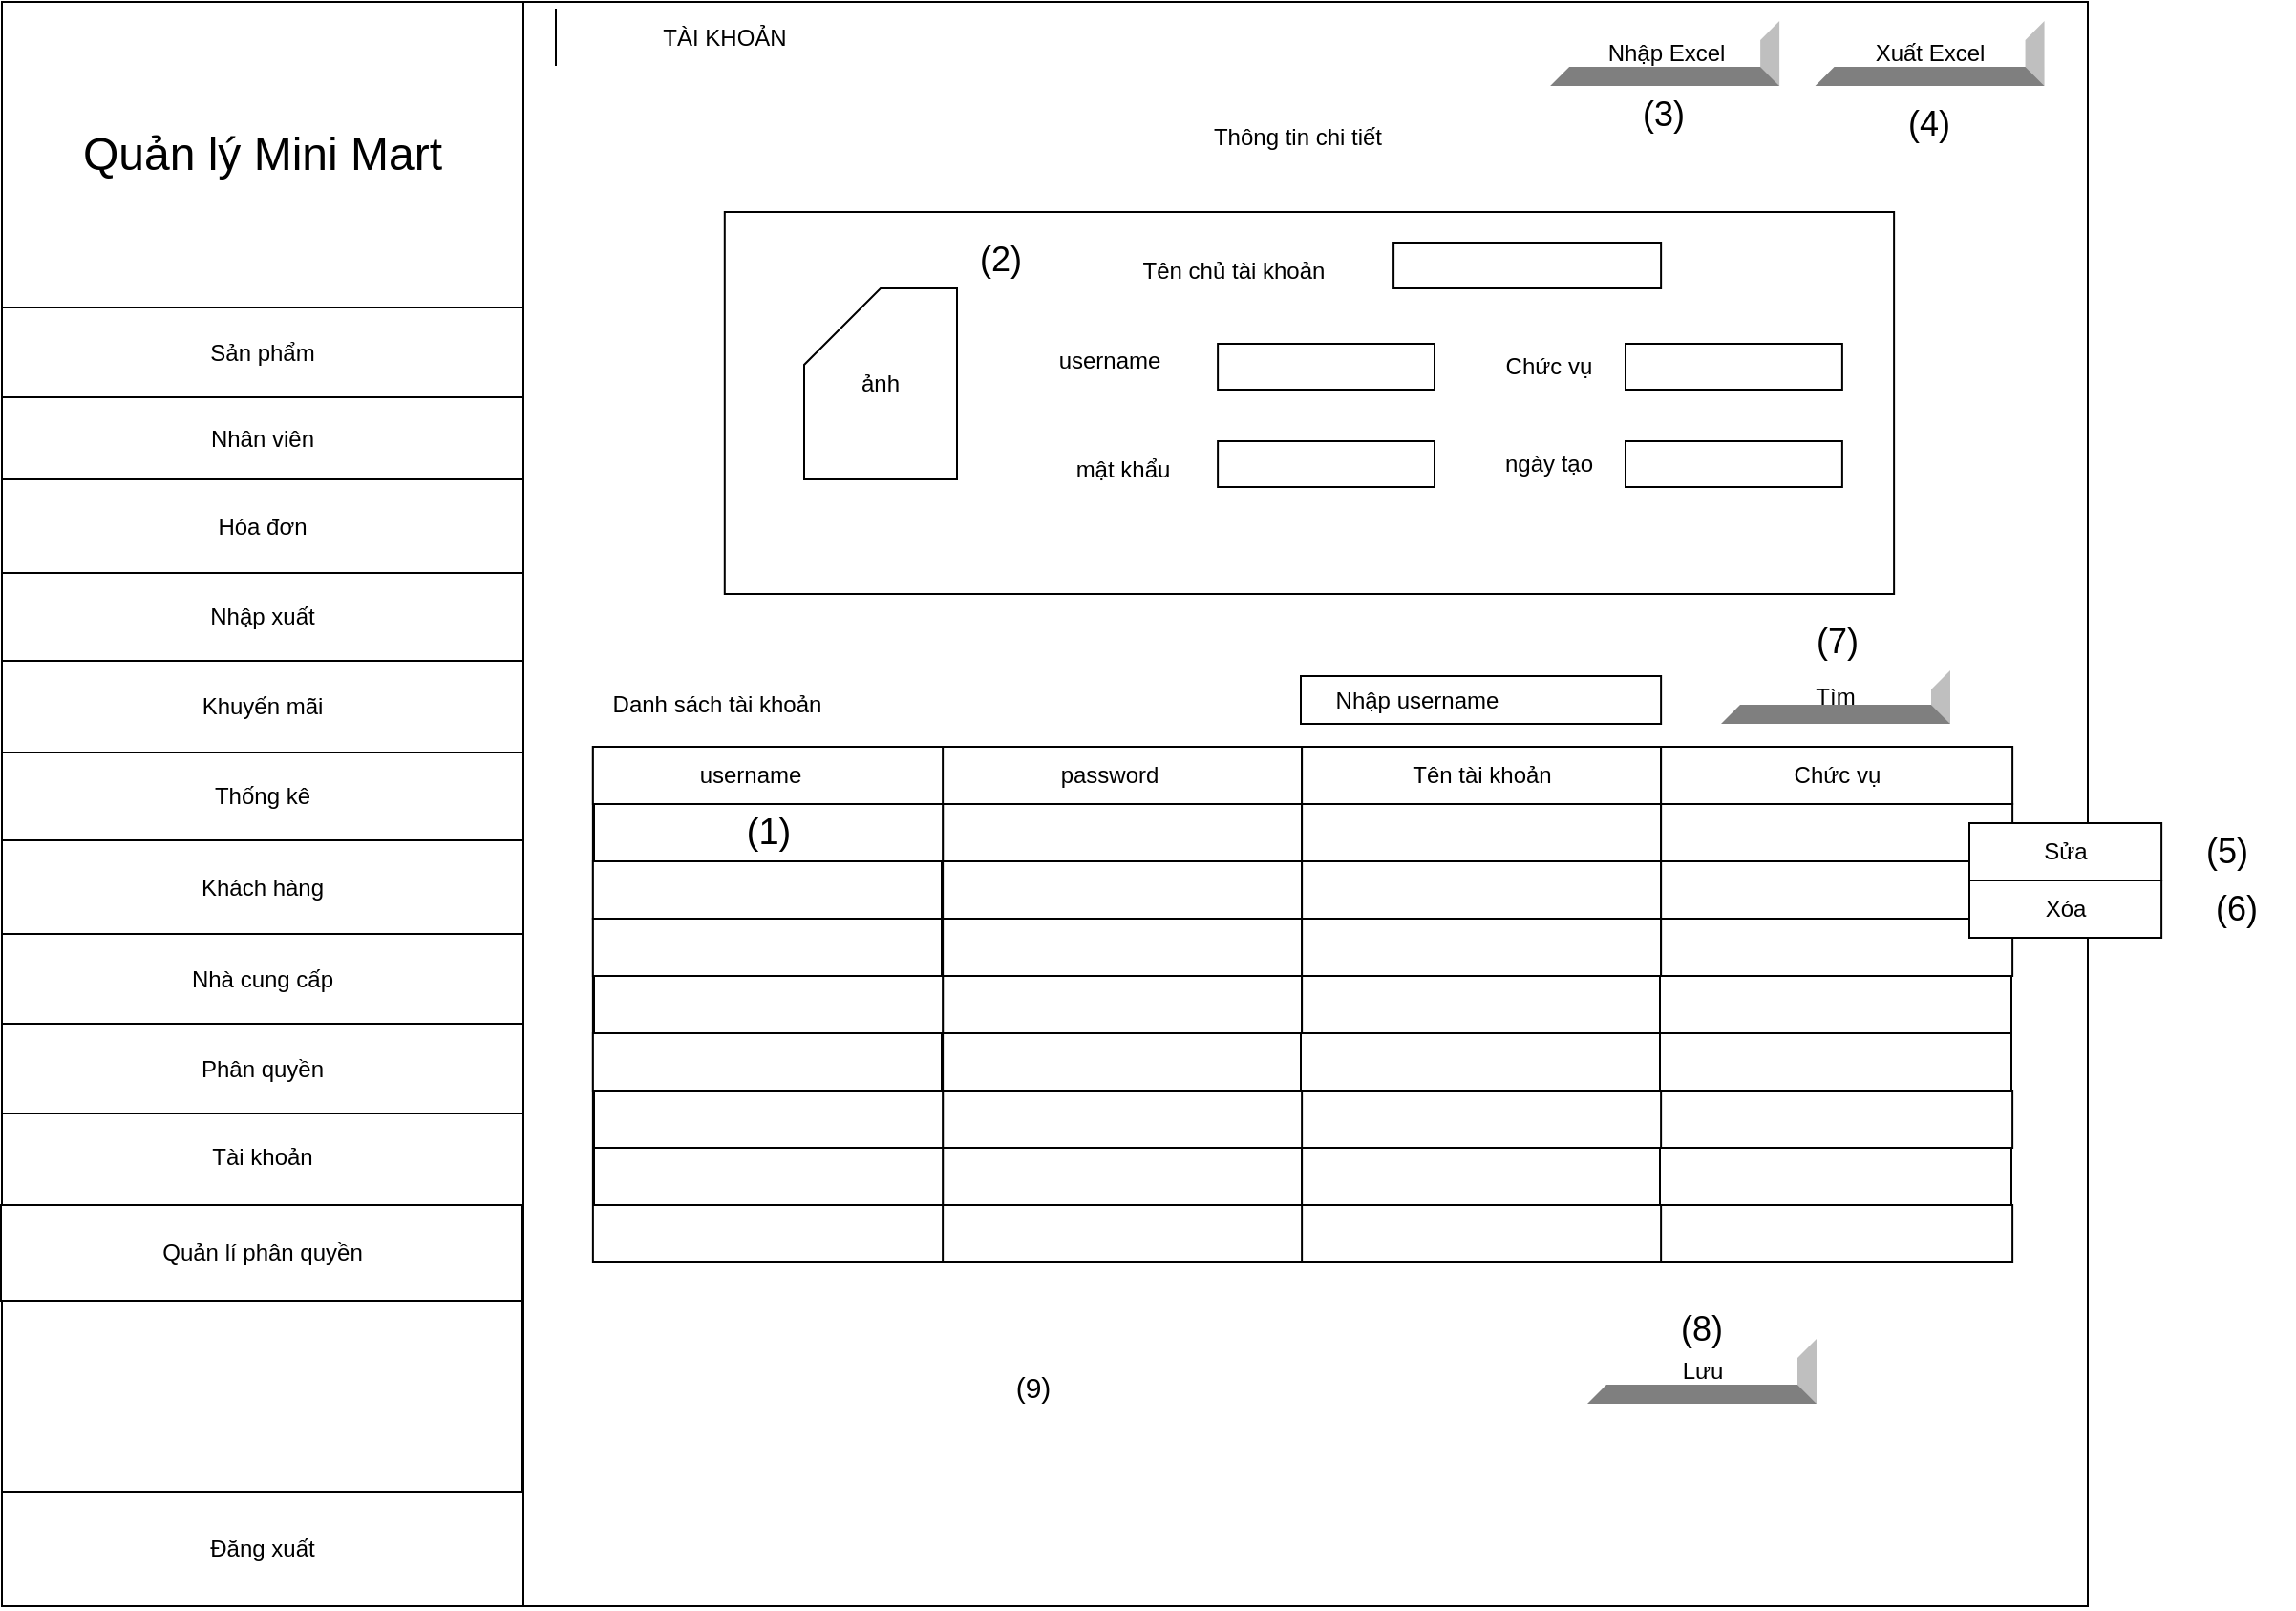 <mxfile version="20.3.0" type="device"><diagram id="sgot8a1Xeow4q0tlpooU" name="Page-1"><mxGraphModel dx="1887" dy="-3235" grid="1" gridSize="10" guides="1" tooltips="1" connect="1" arrows="1" fold="1" page="1" pageScale="1" pageWidth="850" pageHeight="1100" math="0" shadow="0"><root><mxCell id="0"/><mxCell id="1" parent="0"/><mxCell id="Ff43uwrtqhT7SlBvu0uo-1" value="" style="rounded=0;whiteSpace=wrap;html=1;shadow=0;glass=0;sketch=0;fontSize=12;gradientDirection=north;" parent="1" vertex="1"><mxGeometry x="110" y="5450" width="1092" height="840" as="geometry"/></mxCell><mxCell id="Ff43uwrtqhT7SlBvu0uo-2" value="Thông tin chi tiết" style="text;html=1;align=center;verticalAlign=middle;whiteSpace=wrap;rounded=0;" parent="1" vertex="1"><mxGeometry x="733.06" y="5506" width="111" height="30" as="geometry"/></mxCell><mxCell id="Ff43uwrtqhT7SlBvu0uo-4" value="TÀI KHOẢN" style="shape=partialRectangle;whiteSpace=wrap;html=1;right=0;top=0;bottom=0;routingCenterX=-0.5;fontSize=12;" parent="1" vertex="1"><mxGeometry x="400" y="5454" width="177" height="29" as="geometry"/></mxCell><mxCell id="Ff43uwrtqhT7SlBvu0uo-5" value="Danh sách tài khoản" style="text;html=1;align=center;verticalAlign=middle;whiteSpace=wrap;rounded=0;shadow=0;glass=0;sketch=0;fontSize=12;" parent="1" vertex="1"><mxGeometry x="412" y="5803" width="145" height="30" as="geometry"/></mxCell><mxCell id="Ff43uwrtqhT7SlBvu0uo-6" value="" style="rounded=0;whiteSpace=wrap;html=1;shadow=0;glass=0;sketch=0;fontSize=12;gradientDirection=north;" parent="1" vertex="1"><mxGeometry x="790" y="5803" width="188.56" height="25" as="geometry"/></mxCell><mxCell id="Ff43uwrtqhT7SlBvu0uo-7" value="" style="endArrow=none;html=1;rounded=0;fontSize=12;entryX=0.25;entryY=1;entryDx=0;entryDy=0;exitX=0.25;exitY=0;exitDx=0;exitDy=0;" parent="1" source="Ff43uwrtqhT7SlBvu0uo-1" target="Ff43uwrtqhT7SlBvu0uo-1" edge="1"><mxGeometry width="50" height="50" relative="1" as="geometry"><mxPoint x="549" y="5802" as="sourcePoint"/><mxPoint x="599" y="5752" as="targetPoint"/></mxGeometry></mxCell><mxCell id="Ff43uwrtqhT7SlBvu0uo-8" value="Tìm" style="labelPosition=center;verticalLabelPosition=middle;align=center;html=1;shape=mxgraph.basic.shaded_button;dx=10;whiteSpace=wrap;rounded=0;shadow=0;glass=0;sketch=0;fontSize=12;" parent="1" vertex="1"><mxGeometry x="1010" y="5800" width="120" height="28" as="geometry"/></mxCell><mxCell id="Ff43uwrtqhT7SlBvu0uo-28" value="Đăng xuất" style="rounded=0;whiteSpace=wrap;html=1;shadow=0;glass=0;sketch=0;fontSize=12;gradientDirection=north;" parent="1" vertex="1"><mxGeometry x="110" y="6230" width="273" height="60" as="geometry"/></mxCell><mxCell id="Ff43uwrtqhT7SlBvu0uo-29" value="Tài khoản" style="rounded=0;whiteSpace=wrap;html=1;shadow=0;glass=0;sketch=0;fontSize=12;gradientDirection=north;" parent="1" vertex="1"><mxGeometry x="110" y="6030" width="273" height="50" as="geometry"/></mxCell><mxCell id="Ff43uwrtqhT7SlBvu0uo-30" value="Nhập username" style="text;html=1;align=center;verticalAlign=middle;whiteSpace=wrap;rounded=0;" parent="1" vertex="1"><mxGeometry x="790.56" y="5800.5" width="120" height="30" as="geometry"/></mxCell><mxCell id="Ff43uwrtqhT7SlBvu0uo-31" value="Quản lí phân quyền" style="rounded=0;whiteSpace=wrap;html=1;shadow=0;glass=0;sketch=0;fontSize=12;gradientDirection=north;" parent="1" vertex="1"><mxGeometry x="109.5" y="6080" width="273" height="50" as="geometry"/></mxCell><mxCell id="Ff43uwrtqhT7SlBvu0uo-32" value="" style="rounded=0;whiteSpace=wrap;html=1;" parent="1" vertex="1"><mxGeometry x="419.44" y="5840" width="742.56" height="270" as="geometry"/></mxCell><mxCell id="Ff43uwrtqhT7SlBvu0uo-33" value="" style="rounded=0;whiteSpace=wrap;html=1;" parent="1" vertex="1"><mxGeometry x="419.44" y="5840" width="742.56" height="30" as="geometry"/></mxCell><mxCell id="Ff43uwrtqhT7SlBvu0uo-34" value="" style="rounded=0;whiteSpace=wrap;html=1;" parent="1" vertex="1"><mxGeometry x="602.56" y="5840" width="188" height="30" as="geometry"/></mxCell><mxCell id="Ff43uwrtqhT7SlBvu0uo-35" value="Tên tài khoản" style="rounded=0;whiteSpace=wrap;html=1;" parent="1" vertex="1"><mxGeometry x="790.56" y="5840" width="188" height="30" as="geometry"/></mxCell><mxCell id="Ff43uwrtqhT7SlBvu0uo-36" value="&lt;span style=&quot;font-weight: normal;&quot;&gt;Chức vụ&lt;/span&gt;" style="rounded=0;whiteSpace=wrap;html=1;fontStyle=1;" parent="1" vertex="1"><mxGeometry x="978.56" y="5840" width="184" height="30" as="geometry"/></mxCell><mxCell id="Ff43uwrtqhT7SlBvu0uo-37" value="username" style="text;html=1;align=center;verticalAlign=middle;whiteSpace=wrap;rounded=0;" parent="1" vertex="1"><mxGeometry x="447" y="5840" width="110" height="30" as="geometry"/></mxCell><mxCell id="Ff43uwrtqhT7SlBvu0uo-38" value="password" style="text;html=1;align=center;verticalAlign=middle;whiteSpace=wrap;rounded=0;" parent="1" vertex="1"><mxGeometry x="630" y="5840" width="120" height="30" as="geometry"/></mxCell><mxCell id="Ff43uwrtqhT7SlBvu0uo-39" value="" style="rounded=0;whiteSpace=wrap;html=1;" parent="1" vertex="1"><mxGeometry x="602.56" y="5870" width="188" height="30" as="geometry"/></mxCell><mxCell id="Ff43uwrtqhT7SlBvu0uo-40" value="" style="rounded=0;whiteSpace=wrap;html=1;" parent="1" vertex="1"><mxGeometry x="602.56" y="5900" width="188" height="30" as="geometry"/></mxCell><mxCell id="Ff43uwrtqhT7SlBvu0uo-41" value="" style="rounded=0;whiteSpace=wrap;html=1;" parent="1" vertex="1"><mxGeometry x="602.56" y="5930" width="188" height="30" as="geometry"/></mxCell><mxCell id="Ff43uwrtqhT7SlBvu0uo-42" value="" style="rounded=0;whiteSpace=wrap;html=1;" parent="1" vertex="1"><mxGeometry x="602.56" y="5960" width="188" height="30" as="geometry"/></mxCell><mxCell id="Ff43uwrtqhT7SlBvu0uo-43" value="" style="rounded=0;whiteSpace=wrap;html=1;" parent="1" vertex="1"><mxGeometry x="602.56" y="5990" width="188" height="30" as="geometry"/></mxCell><mxCell id="Ff43uwrtqhT7SlBvu0uo-44" value="" style="rounded=0;whiteSpace=wrap;html=1;" parent="1" vertex="1"><mxGeometry x="602.56" y="6020" width="188" height="30" as="geometry"/></mxCell><mxCell id="Ff43uwrtqhT7SlBvu0uo-45" value="" style="rounded=0;whiteSpace=wrap;html=1;" parent="1" vertex="1"><mxGeometry x="602.56" y="6050" width="188" height="30" as="geometry"/></mxCell><mxCell id="Ff43uwrtqhT7SlBvu0uo-46" value="" style="rounded=0;whiteSpace=wrap;html=1;" parent="1" vertex="1"><mxGeometry x="602.56" y="6080" width="188" height="30" as="geometry"/></mxCell><mxCell id="Ff43uwrtqhT7SlBvu0uo-47" value="" style="rounded=0;whiteSpace=wrap;html=1;" parent="1" vertex="1"><mxGeometry x="790.56" y="5870" width="188" height="30" as="geometry"/></mxCell><mxCell id="Ff43uwrtqhT7SlBvu0uo-48" value="" style="rounded=0;whiteSpace=wrap;html=1;" parent="1" vertex="1"><mxGeometry x="790.56" y="5900" width="188" height="30" as="geometry"/></mxCell><mxCell id="Ff43uwrtqhT7SlBvu0uo-49" value="" style="rounded=0;whiteSpace=wrap;html=1;" parent="1" vertex="1"><mxGeometry x="790.56" y="5930" width="188" height="30" as="geometry"/></mxCell><mxCell id="Ff43uwrtqhT7SlBvu0uo-50" value="" style="rounded=0;whiteSpace=wrap;html=1;" parent="1" vertex="1"><mxGeometry x="790.56" y="5960" width="188" height="30" as="geometry"/></mxCell><mxCell id="Ff43uwrtqhT7SlBvu0uo-51" value="" style="rounded=0;whiteSpace=wrap;html=1;" parent="1" vertex="1"><mxGeometry x="790.56" y="6050" width="188" height="30" as="geometry"/></mxCell><mxCell id="Ff43uwrtqhT7SlBvu0uo-52" value="" style="rounded=0;whiteSpace=wrap;html=1;fontStyle=1;" parent="1" vertex="1"><mxGeometry x="978.56" y="5870" width="184" height="30" as="geometry"/></mxCell><mxCell id="Ff43uwrtqhT7SlBvu0uo-53" value="" style="rounded=0;whiteSpace=wrap;html=1;fontStyle=1;" parent="1" vertex="1"><mxGeometry x="978.56" y="5900" width="184" height="30" as="geometry"/></mxCell><mxCell id="Ff43uwrtqhT7SlBvu0uo-54" value="" style="rounded=0;whiteSpace=wrap;html=1;fontStyle=1;" parent="1" vertex="1"><mxGeometry x="978.56" y="5930" width="184" height="30" as="geometry"/></mxCell><mxCell id="Ff43uwrtqhT7SlBvu0uo-55" value="" style="rounded=0;whiteSpace=wrap;html=1;fontStyle=1;" parent="1" vertex="1"><mxGeometry x="978" y="5960" width="184" height="30" as="geometry"/></mxCell><mxCell id="Ff43uwrtqhT7SlBvu0uo-56" value="" style="rounded=0;whiteSpace=wrap;html=1;fontStyle=1;" parent="1" vertex="1"><mxGeometry x="978" y="5990" width="184" height="30" as="geometry"/></mxCell><mxCell id="Ff43uwrtqhT7SlBvu0uo-57" value="" style="rounded=0;whiteSpace=wrap;html=1;fontStyle=1;" parent="1" vertex="1"><mxGeometry x="978.56" y="6020" width="184" height="30" as="geometry"/></mxCell><mxCell id="Ff43uwrtqhT7SlBvu0uo-58" value="" style="rounded=0;whiteSpace=wrap;html=1;fontStyle=1;" parent="1" vertex="1"><mxGeometry x="978" y="6050" width="184" height="30" as="geometry"/></mxCell><mxCell id="Ff43uwrtqhT7SlBvu0uo-59" value="" style="rounded=0;whiteSpace=wrap;html=1;fontStyle=1;" parent="1" vertex="1"><mxGeometry x="978.56" y="6080" width="184" height="30" as="geometry"/></mxCell><mxCell id="Ff43uwrtqhT7SlBvu0uo-60" value="&lt;font style=&quot;font-size: 19px;&quot;&gt;(1)&lt;/font&gt;" style="rounded=0;whiteSpace=wrap;html=1;" parent="1" vertex="1"><mxGeometry x="420" y="5870" width="182.56" height="30" as="geometry"/></mxCell><mxCell id="Ff43uwrtqhT7SlBvu0uo-61" value="" style="rounded=0;whiteSpace=wrap;html=1;" parent="1" vertex="1"><mxGeometry x="419.44" y="5900" width="182.56" height="30" as="geometry"/></mxCell><mxCell id="Ff43uwrtqhT7SlBvu0uo-62" value="" style="rounded=0;whiteSpace=wrap;html=1;" parent="1" vertex="1"><mxGeometry x="419.44" y="5930" width="182.56" height="30" as="geometry"/></mxCell><mxCell id="Ff43uwrtqhT7SlBvu0uo-63" value="" style="rounded=0;whiteSpace=wrap;html=1;" parent="1" vertex="1"><mxGeometry x="420" y="5960" width="182.56" height="30" as="geometry"/></mxCell><mxCell id="Ff43uwrtqhT7SlBvu0uo-64" value="" style="rounded=0;whiteSpace=wrap;html=1;" parent="1" vertex="1"><mxGeometry x="419.44" y="5990" width="182.56" height="30" as="geometry"/></mxCell><mxCell id="Ff43uwrtqhT7SlBvu0uo-65" value="" style="rounded=0;whiteSpace=wrap;html=1;" parent="1" vertex="1"><mxGeometry x="420" y="6020" width="182.56" height="30" as="geometry"/></mxCell><mxCell id="Ff43uwrtqhT7SlBvu0uo-66" value="" style="rounded=0;whiteSpace=wrap;html=1;" parent="1" vertex="1"><mxGeometry x="420" y="6050" width="182.56" height="30" as="geometry"/></mxCell><mxCell id="Ff43uwrtqhT7SlBvu0uo-67" value="" style="rounded=0;whiteSpace=wrap;html=1;" parent="1" vertex="1"><mxGeometry x="790" y="5990" width="188" height="30" as="geometry"/></mxCell><mxCell id="Ff43uwrtqhT7SlBvu0uo-68" value="" style="rounded=0;whiteSpace=wrap;html=1;" parent="1" vertex="1"><mxGeometry x="488.4" y="5560" width="612.16" height="200" as="geometry"/></mxCell><mxCell id="Ff43uwrtqhT7SlBvu0uo-69" value="Lưu" style="labelPosition=center;verticalLabelPosition=middle;align=center;html=1;shape=mxgraph.basic.shaded_button;dx=10;" parent="1" vertex="1"><mxGeometry x="940" y="6150" width="120" height="34" as="geometry"/></mxCell><mxCell id="Ff43uwrtqhT7SlBvu0uo-70" value="ảnh" style="shape=card;whiteSpace=wrap;html=1;rounded=0;size=40;" parent="1" vertex="1"><mxGeometry x="530" y="5600" width="80" height="100" as="geometry"/></mxCell><mxCell id="Ff43uwrtqhT7SlBvu0uo-71" value="" style="rounded=0;whiteSpace=wrap;html=1;" parent="1" vertex="1"><mxGeometry x="838.56" y="5576" width="140" height="24" as="geometry"/></mxCell><mxCell id="Ff43uwrtqhT7SlBvu0uo-72" value="Tên chủ tài khoản" style="text;html=1;align=center;verticalAlign=middle;whiteSpace=wrap;rounded=0;" parent="1" vertex="1"><mxGeometry x="700" y="5576" width="110" height="30" as="geometry"/></mxCell><mxCell id="Ff43uwrtqhT7SlBvu0uo-73" value="username" style="text;html=1;align=center;verticalAlign=middle;whiteSpace=wrap;rounded=0;" parent="1" vertex="1"><mxGeometry x="640" y="5623" width="100" height="30" as="geometry"/></mxCell><mxCell id="Ff43uwrtqhT7SlBvu0uo-74" value="mật khẩu" style="text;html=1;align=center;verticalAlign=middle;whiteSpace=wrap;rounded=0;" parent="1" vertex="1"><mxGeometry x="646.56" y="5680" width="100" height="30" as="geometry"/></mxCell><mxCell id="Ff43uwrtqhT7SlBvu0uo-75" value="" style="rounded=0;whiteSpace=wrap;html=1;" parent="1" vertex="1"><mxGeometry x="746.56" y="5629" width="113.44" height="24" as="geometry"/></mxCell><mxCell id="Ff43uwrtqhT7SlBvu0uo-76" value="" style="rounded=0;whiteSpace=wrap;html=1;" parent="1" vertex="1"><mxGeometry x="746.56" y="5680" width="113.44" height="24" as="geometry"/></mxCell><mxCell id="Ff43uwrtqhT7SlBvu0uo-77" value="&lt;font style=&quot;font-size: 18px;&quot;&gt;(2)&lt;/font&gt;" style="text;html=1;align=center;verticalAlign=middle;whiteSpace=wrap;rounded=0;" parent="1" vertex="1"><mxGeometry x="602.56" y="5570" width="60" height="30" as="geometry"/></mxCell><mxCell id="Ff43uwrtqhT7SlBvu0uo-78" value="(3)" style="text;html=1;align=center;verticalAlign=middle;whiteSpace=wrap;rounded=0;fontSize=18;" parent="1" vertex="1"><mxGeometry x="950" y="5494" width="60" height="30" as="geometry"/></mxCell><mxCell id="Ff43uwrtqhT7SlBvu0uo-79" value="(4)" style="text;html=1;align=center;verticalAlign=middle;whiteSpace=wrap;rounded=0;fontSize=18;" parent="1" vertex="1"><mxGeometry x="1089.28" y="5499" width="60" height="30" as="geometry"/></mxCell><mxCell id="Ff43uwrtqhT7SlBvu0uo-80" value="(5)" style="text;html=1;align=center;verticalAlign=middle;whiteSpace=wrap;rounded=0;fontSize=18;" parent="1" vertex="1"><mxGeometry x="1245" y="5880" width="60" height="30" as="geometry"/></mxCell><mxCell id="Ff43uwrtqhT7SlBvu0uo-81" value="(6)" style="text;html=1;align=center;verticalAlign=middle;whiteSpace=wrap;rounded=0;fontSize=18;" parent="1" vertex="1"><mxGeometry x="1250" y="5910" width="60" height="30" as="geometry"/></mxCell><mxCell id="Ff43uwrtqhT7SlBvu0uo-82" value="(7)" style="text;html=1;align=center;verticalAlign=middle;whiteSpace=wrap;rounded=0;fontSize=18;" parent="1" vertex="1"><mxGeometry x="1040.56" y="5770" width="60" height="30" as="geometry"/></mxCell><mxCell id="Ff43uwrtqhT7SlBvu0uo-83" value="Nhập Excel" style="labelPosition=center;verticalLabelPosition=middle;align=center;html=1;shape=mxgraph.basic.shaded_button;dx=10;" parent="1" vertex="1"><mxGeometry x="920.56" y="5460" width="120" height="34" as="geometry"/></mxCell><mxCell id="Ff43uwrtqhT7SlBvu0uo-84" value="Xuất Excel" style="labelPosition=center;verticalLabelPosition=middle;align=center;html=1;shape=mxgraph.basic.shaded_button;dx=10;" parent="1" vertex="1"><mxGeometry x="1059.28" y="5460" width="120" height="34" as="geometry"/></mxCell><mxCell id="Ff43uwrtqhT7SlBvu0uo-89" value="Sửa" style="rounded=0;whiteSpace=wrap;html=1;" parent="1" vertex="1"><mxGeometry x="1140" y="5880" width="100.56" height="30" as="geometry"/></mxCell><mxCell id="Ff43uwrtqhT7SlBvu0uo-90" value="Xóa" style="rounded=0;whiteSpace=wrap;html=1;" parent="1" vertex="1"><mxGeometry x="1140" y="5910" width="100.56" height="30" as="geometry"/></mxCell><mxCell id="Ff43uwrtqhT7SlBvu0uo-93" value="" style="rounded=0;whiteSpace=wrap;html=1;" parent="1" vertex="1"><mxGeometry x="960" y="5629" width="113.44" height="24" as="geometry"/></mxCell><mxCell id="Ff43uwrtqhT7SlBvu0uo-95" value="Chức vụ" style="text;html=1;align=center;verticalAlign=middle;whiteSpace=wrap;rounded=0;" parent="1" vertex="1"><mxGeometry x="890" y="5626" width="60" height="30" as="geometry"/></mxCell><mxCell id="Ff43uwrtqhT7SlBvu0uo-96" value="ngày tạo" style="text;html=1;align=center;verticalAlign=middle;whiteSpace=wrap;rounded=0;" parent="1" vertex="1"><mxGeometry x="890" y="5677" width="60" height="30" as="geometry"/></mxCell><mxCell id="Ff43uwrtqhT7SlBvu0uo-97" value="" style="rounded=0;whiteSpace=wrap;html=1;" parent="1" vertex="1"><mxGeometry x="960" y="5680" width="113.44" height="24" as="geometry"/></mxCell><mxCell id="Ff43uwrtqhT7SlBvu0uo-99" value="(8)" style="text;html=1;align=center;verticalAlign=middle;whiteSpace=wrap;rounded=0;fontSize=18;" parent="1" vertex="1"><mxGeometry x="970" y="6130" width="60" height="30" as="geometry"/></mxCell><mxCell id="HZMfouZDIbq2iR076Dnc-1" value="&lt;font style=&quot;font-size: 15px;&quot;&gt;(9)&lt;/font&gt;" style="text;html=1;align=center;verticalAlign=middle;whiteSpace=wrap;rounded=0;" parent="1" vertex="1"><mxGeometry x="620" y="6160" width="60" height="30" as="geometry"/></mxCell><mxCell id="xY1BWj98Hso-V_A2TrrR-1" value="&lt;span style=&quot;font-size: 24px;&quot;&gt;Quản lý Mini Mart&lt;/span&gt;" style="rounded=0;whiteSpace=wrap;html=1;" parent="1" vertex="1"><mxGeometry x="110" y="5450" width="273" height="160" as="geometry"/></mxCell><mxCell id="xY1BWj98Hso-V_A2TrrR-2" value="" style="rounded=0;whiteSpace=wrap;html=1;" parent="1" vertex="1"><mxGeometry x="110" y="6130" width="272.5" height="100" as="geometry"/></mxCell><mxCell id="-PeUBtO1Zmr3i4PAg7v_-40" value="" style="shape=table;startSize=0;container=1;collapsible=0;childLayout=tableLayout;rounded=0;shadow=0;glass=0;sketch=0;fontSize=12;gradientColor=none;gradientDirection=north;" parent="1" vertex="1"><mxGeometry x="110" y="5610" width="273" height="422" as="geometry"/></mxCell><mxCell id="-PeUBtO1Zmr3i4PAg7v_-41" value="" style="shape=tableRow;horizontal=0;startSize=0;swimlaneHead=0;swimlaneBody=0;top=0;left=0;bottom=0;right=0;collapsible=0;dropTarget=0;fillColor=none;points=[[0,0.5],[1,0.5]];portConstraint=eastwest;rounded=0;shadow=0;glass=0;sketch=0;fontSize=12;" parent="-PeUBtO1Zmr3i4PAg7v_-40" vertex="1"><mxGeometry width="273" height="47" as="geometry"/></mxCell><mxCell id="-PeUBtO1Zmr3i4PAg7v_-42" value="Sản phẩm" style="shape=partialRectangle;html=1;whiteSpace=wrap;connectable=0;overflow=hidden;fillColor=none;top=0;left=0;bottom=0;right=0;pointerEvents=1;rounded=0;shadow=0;glass=0;sketch=0;fontSize=12;" parent="-PeUBtO1Zmr3i4PAg7v_-41" vertex="1"><mxGeometry width="273" height="47" as="geometry"><mxRectangle width="273" height="47" as="alternateBounds"/></mxGeometry></mxCell><mxCell id="-PeUBtO1Zmr3i4PAg7v_-43" value="" style="shape=tableRow;horizontal=0;startSize=0;swimlaneHead=0;swimlaneBody=0;top=0;left=0;bottom=0;right=0;collapsible=0;dropTarget=0;fillColor=none;points=[[0,0.5],[1,0.5]];portConstraint=eastwest;rounded=0;shadow=0;glass=0;sketch=0;fontSize=12;" parent="-PeUBtO1Zmr3i4PAg7v_-40" vertex="1"><mxGeometry y="47" width="273" height="43" as="geometry"/></mxCell><mxCell id="-PeUBtO1Zmr3i4PAg7v_-44" value="Nhân viên" style="shape=partialRectangle;html=1;whiteSpace=wrap;connectable=0;overflow=hidden;fillColor=none;top=0;left=0;bottom=0;right=0;pointerEvents=1;rounded=0;shadow=0;glass=0;sketch=0;fontSize=12;" parent="-PeUBtO1Zmr3i4PAg7v_-43" vertex="1"><mxGeometry width="273" height="43" as="geometry"><mxRectangle width="273" height="43" as="alternateBounds"/></mxGeometry></mxCell><mxCell id="-PeUBtO1Zmr3i4PAg7v_-45" value="" style="shape=tableRow;horizontal=0;startSize=0;swimlaneHead=0;swimlaneBody=0;top=0;left=0;bottom=0;right=0;collapsible=0;dropTarget=0;fillColor=none;points=[[0,0.5],[1,0.5]];portConstraint=eastwest;rounded=0;shadow=0;glass=0;sketch=0;fontSize=12;" parent="-PeUBtO1Zmr3i4PAg7v_-40" vertex="1"><mxGeometry y="90" width="273" height="49" as="geometry"/></mxCell><mxCell id="-PeUBtO1Zmr3i4PAg7v_-46" value="&lt;span style=&quot;text-align: left;&quot;&gt;Hóa đơn&lt;/span&gt;" style="shape=partialRectangle;html=1;whiteSpace=wrap;connectable=0;overflow=hidden;fillColor=none;top=0;left=0;bottom=0;right=0;pointerEvents=1;rounded=0;shadow=0;glass=0;sketch=0;fontSize=12;" parent="-PeUBtO1Zmr3i4PAg7v_-45" vertex="1"><mxGeometry width="273" height="49" as="geometry"><mxRectangle width="273" height="49" as="alternateBounds"/></mxGeometry></mxCell><mxCell id="-PeUBtO1Zmr3i4PAg7v_-47" value="" style="shape=tableRow;horizontal=0;startSize=0;swimlaneHead=0;swimlaneBody=0;top=0;left=0;bottom=0;right=0;collapsible=0;dropTarget=0;fillColor=none;points=[[0,0.5],[1,0.5]];portConstraint=eastwest;rounded=0;shadow=0;glass=0;sketch=0;fontSize=12;" parent="-PeUBtO1Zmr3i4PAg7v_-40" vertex="1"><mxGeometry y="139" width="273" height="46" as="geometry"/></mxCell><mxCell id="-PeUBtO1Zmr3i4PAg7v_-48" value="Nhập xuất" style="shape=partialRectangle;html=1;whiteSpace=wrap;connectable=0;overflow=hidden;fillColor=none;top=0;left=0;bottom=0;right=0;pointerEvents=1;rounded=0;shadow=0;glass=0;sketch=0;fontSize=12;" parent="-PeUBtO1Zmr3i4PAg7v_-47" vertex="1"><mxGeometry width="273" height="46" as="geometry"><mxRectangle width="273" height="46" as="alternateBounds"/></mxGeometry></mxCell><mxCell id="-PeUBtO1Zmr3i4PAg7v_-49" value="" style="shape=tableRow;horizontal=0;startSize=0;swimlaneHead=0;swimlaneBody=0;top=0;left=0;bottom=0;right=0;collapsible=0;dropTarget=0;fillColor=none;points=[[0,0.5],[1,0.5]];portConstraint=eastwest;rounded=0;shadow=0;glass=0;sketch=0;fontSize=12;" parent="-PeUBtO1Zmr3i4PAg7v_-40" vertex="1"><mxGeometry y="185" width="273" height="48" as="geometry"/></mxCell><mxCell id="-PeUBtO1Zmr3i4PAg7v_-50" value="Khuyến mãi" style="shape=partialRectangle;html=1;whiteSpace=wrap;connectable=0;overflow=hidden;fillColor=none;top=0;left=0;bottom=0;right=0;pointerEvents=1;rounded=0;shadow=0;glass=0;sketch=0;fontSize=12;" parent="-PeUBtO1Zmr3i4PAg7v_-49" vertex="1"><mxGeometry width="273" height="48" as="geometry"><mxRectangle width="273" height="48" as="alternateBounds"/></mxGeometry></mxCell><mxCell id="-PeUBtO1Zmr3i4PAg7v_-51" value="" style="shape=tableRow;horizontal=0;startSize=0;swimlaneHead=0;swimlaneBody=0;top=0;left=0;bottom=0;right=0;collapsible=0;dropTarget=0;fillColor=none;points=[[0,0.5],[1,0.5]];portConstraint=eastwest;rounded=0;shadow=0;glass=0;sketch=0;fontSize=12;" parent="-PeUBtO1Zmr3i4PAg7v_-40" vertex="1"><mxGeometry y="233" width="273" height="46" as="geometry"/></mxCell><mxCell id="-PeUBtO1Zmr3i4PAg7v_-52" value="&lt;span style=&quot;text-align: left;&quot;&gt;Thống kê&lt;/span&gt;" style="shape=partialRectangle;html=1;whiteSpace=wrap;connectable=0;overflow=hidden;fillColor=none;top=0;left=0;bottom=0;right=0;pointerEvents=1;rounded=0;shadow=0;glass=0;sketch=0;fontSize=12;" parent="-PeUBtO1Zmr3i4PAg7v_-51" vertex="1"><mxGeometry width="273" height="46" as="geometry"><mxRectangle width="273" height="46" as="alternateBounds"/></mxGeometry></mxCell><mxCell id="-PeUBtO1Zmr3i4PAg7v_-53" value="" style="shape=tableRow;horizontal=0;startSize=0;swimlaneHead=0;swimlaneBody=0;top=0;left=0;bottom=0;right=0;collapsible=0;dropTarget=0;fillColor=none;points=[[0,0.5],[1,0.5]];portConstraint=eastwest;rounded=0;shadow=0;glass=0;sketch=0;fontSize=12;" parent="-PeUBtO1Zmr3i4PAg7v_-40" vertex="1"><mxGeometry y="279" width="273" height="49" as="geometry"/></mxCell><mxCell id="-PeUBtO1Zmr3i4PAg7v_-54" value="&lt;span style=&quot;text-align: left;&quot;&gt;Khách hàng&lt;/span&gt;" style="shape=partialRectangle;html=1;whiteSpace=wrap;connectable=0;overflow=hidden;fillColor=none;top=0;left=0;bottom=0;right=0;pointerEvents=1;rounded=0;shadow=0;glass=0;sketch=0;fontSize=12;" parent="-PeUBtO1Zmr3i4PAg7v_-53" vertex="1"><mxGeometry width="273" height="49" as="geometry"><mxRectangle width="273" height="49" as="alternateBounds"/></mxGeometry></mxCell><mxCell id="-PeUBtO1Zmr3i4PAg7v_-55" value="" style="shape=tableRow;horizontal=0;startSize=0;swimlaneHead=0;swimlaneBody=0;top=0;left=0;bottom=0;right=0;collapsible=0;dropTarget=0;fillColor=none;points=[[0,0.5],[1,0.5]];portConstraint=eastwest;rounded=0;shadow=0;glass=0;sketch=0;fontSize=12;" parent="-PeUBtO1Zmr3i4PAg7v_-40" vertex="1"><mxGeometry y="328" width="273" height="47" as="geometry"/></mxCell><mxCell id="-PeUBtO1Zmr3i4PAg7v_-56" value="&lt;span style=&quot;text-align: left;&quot;&gt;Nhà cung cấp&lt;/span&gt;" style="shape=partialRectangle;html=1;whiteSpace=wrap;connectable=0;overflow=hidden;fillColor=none;top=0;left=0;bottom=0;right=0;pointerEvents=1;rounded=0;shadow=0;glass=0;sketch=0;fontSize=12;" parent="-PeUBtO1Zmr3i4PAg7v_-55" vertex="1"><mxGeometry width="273" height="47" as="geometry"><mxRectangle width="273" height="47" as="alternateBounds"/></mxGeometry></mxCell><mxCell id="-PeUBtO1Zmr3i4PAg7v_-57" value="" style="shape=tableRow;horizontal=0;startSize=0;swimlaneHead=0;swimlaneBody=0;top=0;left=0;bottom=0;right=0;collapsible=0;dropTarget=0;fillColor=none;points=[[0,0.5],[1,0.5]];portConstraint=eastwest;rounded=0;shadow=0;glass=0;sketch=0;fontSize=12;" parent="-PeUBtO1Zmr3i4PAg7v_-40" vertex="1"><mxGeometry y="375" width="273" height="47" as="geometry"/></mxCell><mxCell id="-PeUBtO1Zmr3i4PAg7v_-58" value="&lt;span style=&quot;text-align: left;&quot;&gt;Phân quyền&lt;/span&gt;" style="shape=partialRectangle;html=1;whiteSpace=wrap;connectable=0;overflow=hidden;fillColor=none;top=0;left=0;bottom=0;right=0;pointerEvents=1;rounded=0;shadow=0;glass=0;sketch=0;fontSize=12;" parent="-PeUBtO1Zmr3i4PAg7v_-57" vertex="1"><mxGeometry width="273" height="47" as="geometry"><mxRectangle width="273" height="47" as="alternateBounds"/></mxGeometry></mxCell></root></mxGraphModel></diagram></mxfile>